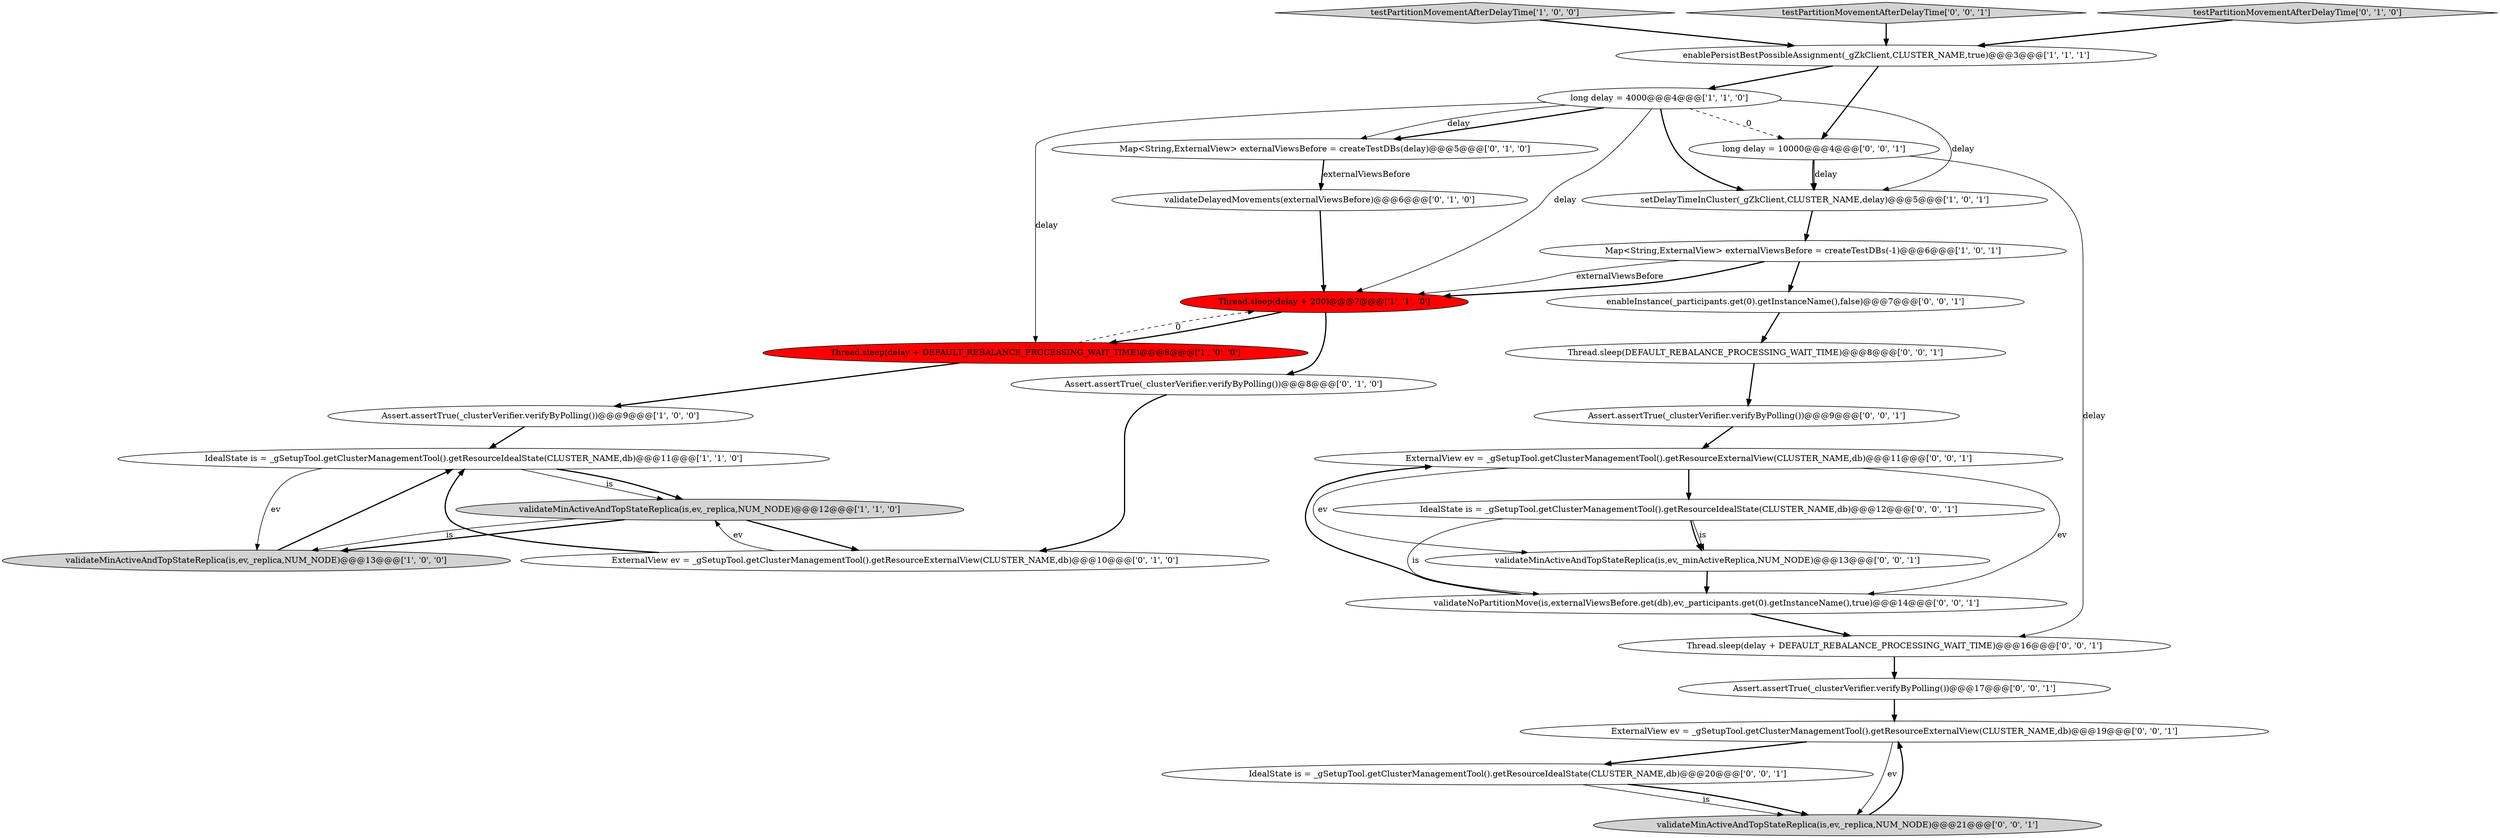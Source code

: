 digraph {
6 [style = filled, label = "testPartitionMovementAfterDelayTime['1', '0', '0']", fillcolor = lightgray, shape = diamond image = "AAA0AAABBB1BBB"];
2 [style = filled, label = "Assert.assertTrue(_clusterVerifier.verifyByPolling())@@@9@@@['1', '0', '0']", fillcolor = white, shape = ellipse image = "AAA0AAABBB1BBB"];
25 [style = filled, label = "ExternalView ev = _gSetupTool.getClusterManagementTool().getResourceExternalView(CLUSTER_NAME,db)@@@11@@@['0', '0', '1']", fillcolor = white, shape = ellipse image = "AAA0AAABBB3BBB"];
0 [style = filled, label = "setDelayTimeInCluster(_gZkClient,CLUSTER_NAME,delay)@@@5@@@['1', '0', '1']", fillcolor = white, shape = ellipse image = "AAA0AAABBB1BBB"];
23 [style = filled, label = "Thread.sleep(delay + DEFAULT_REBALANCE_PROCESSING_WAIT_TIME)@@@16@@@['0', '0', '1']", fillcolor = white, shape = ellipse image = "AAA0AAABBB3BBB"];
17 [style = filled, label = "Thread.sleep(DEFAULT_REBALANCE_PROCESSING_WAIT_TIME)@@@8@@@['0', '0', '1']", fillcolor = white, shape = ellipse image = "AAA0AAABBB3BBB"];
22 [style = filled, label = "validateMinActiveAndTopStateReplica(is,ev,_minActiveReplica,NUM_NODE)@@@13@@@['0', '0', '1']", fillcolor = white, shape = ellipse image = "AAA0AAABBB3BBB"];
26 [style = filled, label = "Assert.assertTrue(_clusterVerifier.verifyByPolling())@@@9@@@['0', '0', '1']", fillcolor = white, shape = ellipse image = "AAA0AAABBB3BBB"];
5 [style = filled, label = "enablePersistBestPossibleAssignment(_gZkClient,CLUSTER_NAME,true)@@@3@@@['1', '1', '1']", fillcolor = white, shape = ellipse image = "AAA0AAABBB1BBB"];
3 [style = filled, label = "Thread.sleep(delay + DEFAULT_REBALANCE_PROCESSING_WAIT_TIME)@@@8@@@['1', '0', '0']", fillcolor = red, shape = ellipse image = "AAA1AAABBB1BBB"];
1 [style = filled, label = "Thread.sleep(delay + 200)@@@7@@@['1', '1', '0']", fillcolor = red, shape = ellipse image = "AAA1AAABBB1BBB"];
15 [style = filled, label = "Map<String,ExternalView> externalViewsBefore = createTestDBs(delay)@@@5@@@['0', '1', '0']", fillcolor = white, shape = ellipse image = "AAA0AAABBB2BBB"];
10 [style = filled, label = "validateMinActiveAndTopStateReplica(is,ev,_replica,NUM_NODE)@@@13@@@['1', '0', '0']", fillcolor = lightgray, shape = ellipse image = "AAA0AAABBB1BBB"];
27 [style = filled, label = "long delay = 10000@@@4@@@['0', '0', '1']", fillcolor = white, shape = ellipse image = "AAA0AAABBB3BBB"];
18 [style = filled, label = "enableInstance(_participants.get(0).getInstanceName(),false)@@@7@@@['0', '0', '1']", fillcolor = white, shape = ellipse image = "AAA0AAABBB3BBB"];
19 [style = filled, label = "Assert.assertTrue(_clusterVerifier.verifyByPolling())@@@17@@@['0', '0', '1']", fillcolor = white, shape = ellipse image = "AAA0AAABBB3BBB"];
29 [style = filled, label = "IdealState is = _gSetupTool.getClusterManagementTool().getResourceIdealState(CLUSTER_NAME,db)@@@12@@@['0', '0', '1']", fillcolor = white, shape = ellipse image = "AAA0AAABBB3BBB"];
24 [style = filled, label = "validateNoPartitionMove(is,externalViewsBefore.get(db),ev,_participants.get(0).getInstanceName(),true)@@@14@@@['0', '0', '1']", fillcolor = white, shape = ellipse image = "AAA0AAABBB3BBB"];
9 [style = filled, label = "IdealState is = _gSetupTool.getClusterManagementTool().getResourceIdealState(CLUSTER_NAME,db)@@@11@@@['1', '1', '0']", fillcolor = white, shape = ellipse image = "AAA0AAABBB1BBB"];
4 [style = filled, label = "long delay = 4000@@@4@@@['1', '1', '0']", fillcolor = white, shape = ellipse image = "AAA0AAABBB1BBB"];
28 [style = filled, label = "testPartitionMovementAfterDelayTime['0', '0', '1']", fillcolor = lightgray, shape = diamond image = "AAA0AAABBB3BBB"];
7 [style = filled, label = "Map<String,ExternalView> externalViewsBefore = createTestDBs(-1)@@@6@@@['1', '0', '1']", fillcolor = white, shape = ellipse image = "AAA0AAABBB1BBB"];
16 [style = filled, label = "ExternalView ev = _gSetupTool.getClusterManagementTool().getResourceExternalView(CLUSTER_NAME,db)@@@19@@@['0', '0', '1']", fillcolor = white, shape = ellipse image = "AAA0AAABBB3BBB"];
8 [style = filled, label = "validateMinActiveAndTopStateReplica(is,ev,_replica,NUM_NODE)@@@12@@@['1', '1', '0']", fillcolor = lightgray, shape = ellipse image = "AAA0AAABBB1BBB"];
21 [style = filled, label = "IdealState is = _gSetupTool.getClusterManagementTool().getResourceIdealState(CLUSTER_NAME,db)@@@20@@@['0', '0', '1']", fillcolor = white, shape = ellipse image = "AAA0AAABBB3BBB"];
11 [style = filled, label = "Assert.assertTrue(_clusterVerifier.verifyByPolling())@@@8@@@['0', '1', '0']", fillcolor = white, shape = ellipse image = "AAA0AAABBB2BBB"];
14 [style = filled, label = "ExternalView ev = _gSetupTool.getClusterManagementTool().getResourceExternalView(CLUSTER_NAME,db)@@@10@@@['0', '1', '0']", fillcolor = white, shape = ellipse image = "AAA0AAABBB2BBB"];
13 [style = filled, label = "testPartitionMovementAfterDelayTime['0', '1', '0']", fillcolor = lightgray, shape = diamond image = "AAA0AAABBB2BBB"];
12 [style = filled, label = "validateDelayedMovements(externalViewsBefore)@@@6@@@['0', '1', '0']", fillcolor = white, shape = ellipse image = "AAA0AAABBB2BBB"];
20 [style = filled, label = "validateMinActiveAndTopStateReplica(is,ev,_replica,NUM_NODE)@@@21@@@['0', '0', '1']", fillcolor = lightgray, shape = ellipse image = "AAA0AAABBB3BBB"];
8->10 [style = bold, label=""];
17->26 [style = bold, label=""];
28->5 [style = bold, label=""];
7->1 [style = bold, label=""];
27->0 [style = bold, label=""];
11->14 [style = bold, label=""];
4->15 [style = solid, label="delay"];
29->22 [style = solid, label="is"];
29->24 [style = solid, label="is"];
15->12 [style = solid, label="externalViewsBefore"];
3->1 [style = dashed, label="0"];
26->25 [style = bold, label=""];
4->15 [style = bold, label=""];
9->8 [style = solid, label="is"];
21->20 [style = solid, label="is"];
1->3 [style = bold, label=""];
14->8 [style = solid, label="ev"];
18->17 [style = bold, label=""];
8->14 [style = bold, label=""];
4->27 [style = dashed, label="0"];
16->20 [style = solid, label="ev"];
2->9 [style = bold, label=""];
25->29 [style = bold, label=""];
9->8 [style = bold, label=""];
12->1 [style = bold, label=""];
25->22 [style = solid, label="ev"];
4->0 [style = solid, label="delay"];
1->11 [style = bold, label=""];
4->0 [style = bold, label=""];
0->7 [style = bold, label=""];
19->16 [style = bold, label=""];
6->5 [style = bold, label=""];
7->1 [style = solid, label="externalViewsBefore"];
21->20 [style = bold, label=""];
20->16 [style = bold, label=""];
3->2 [style = bold, label=""];
27->23 [style = solid, label="delay"];
9->10 [style = solid, label="ev"];
4->3 [style = solid, label="delay"];
24->25 [style = bold, label=""];
16->21 [style = bold, label=""];
23->19 [style = bold, label=""];
5->4 [style = bold, label=""];
27->0 [style = solid, label="delay"];
13->5 [style = bold, label=""];
7->18 [style = bold, label=""];
4->1 [style = solid, label="delay"];
25->24 [style = solid, label="ev"];
14->9 [style = bold, label=""];
10->9 [style = bold, label=""];
15->12 [style = bold, label=""];
5->27 [style = bold, label=""];
29->22 [style = bold, label=""];
22->24 [style = bold, label=""];
8->10 [style = solid, label="is"];
24->23 [style = bold, label=""];
}
